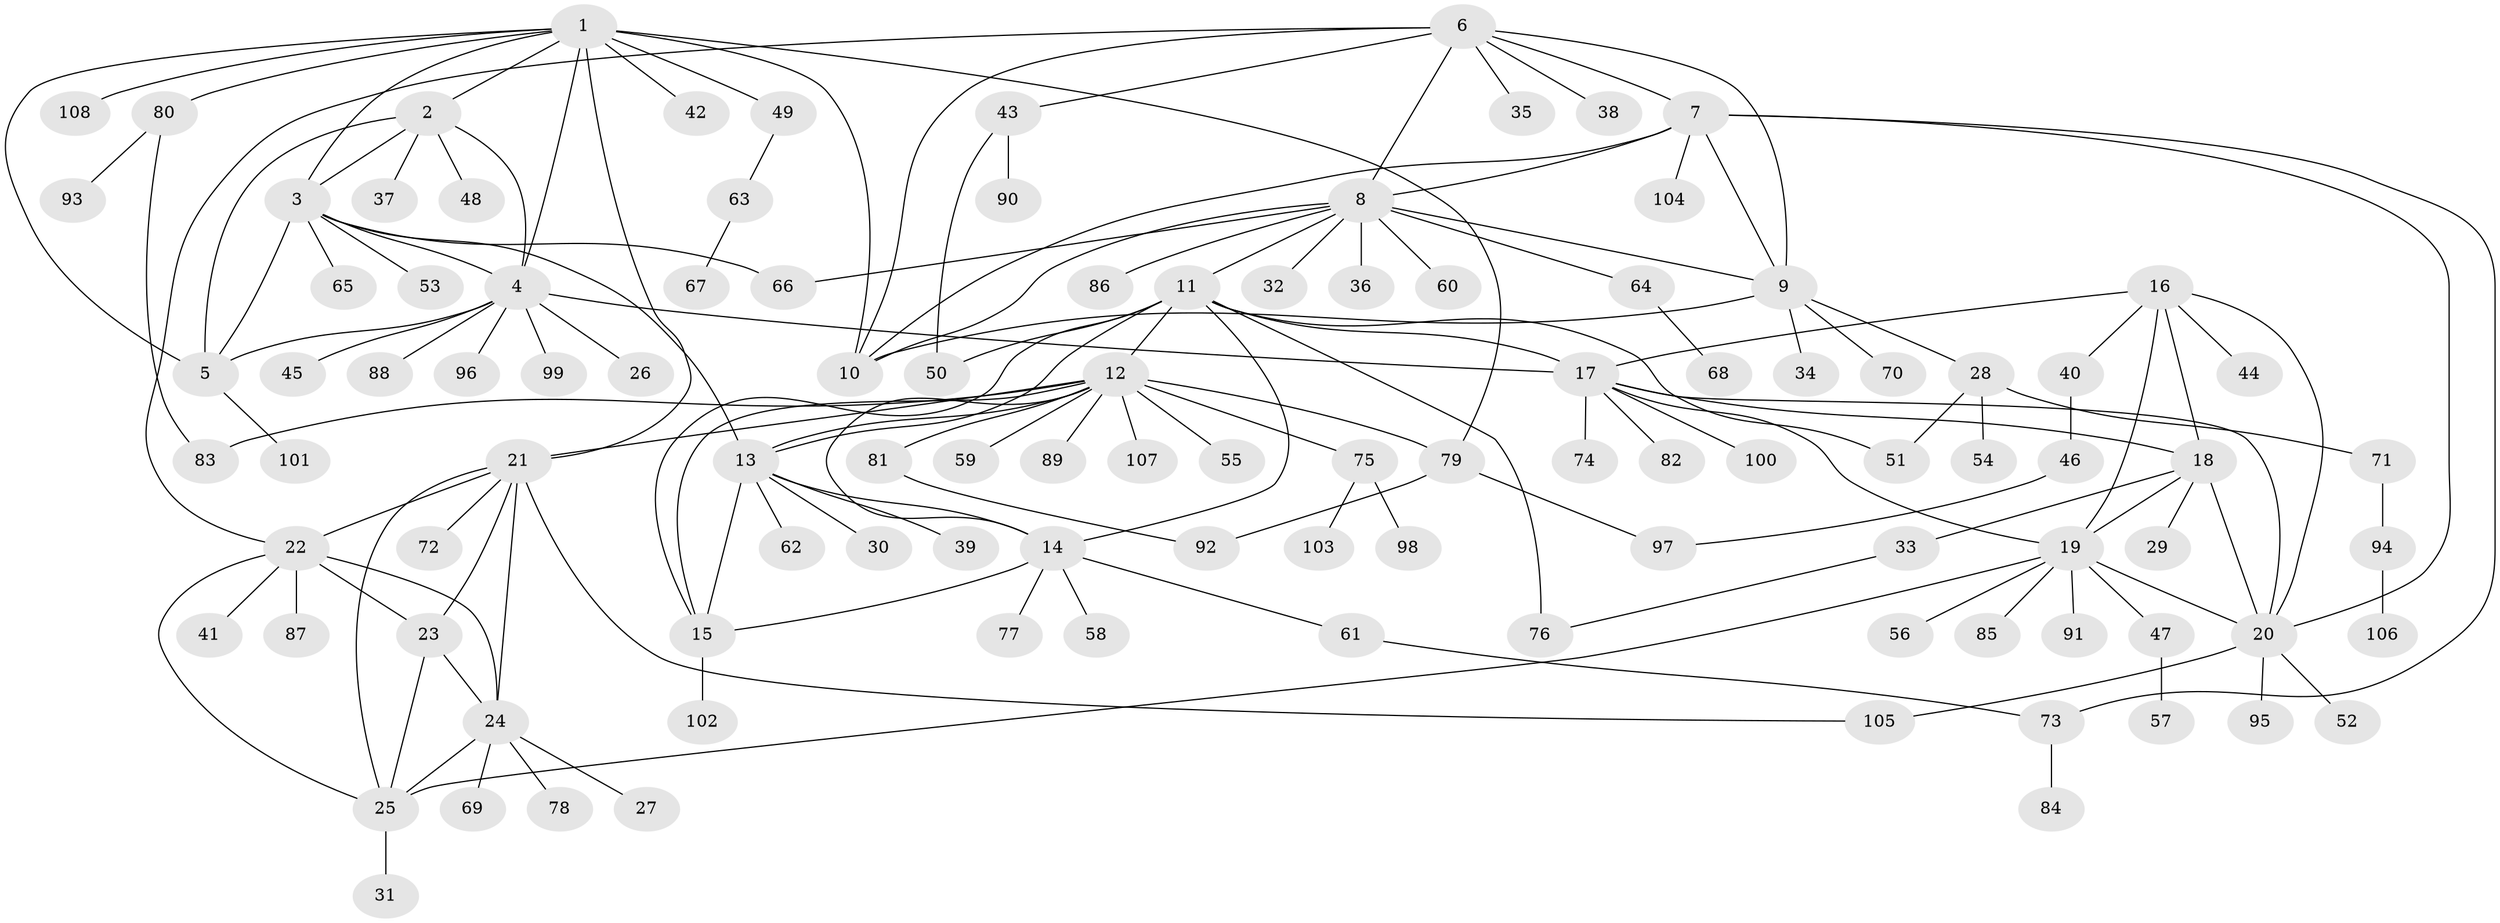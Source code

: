 // Generated by graph-tools (version 1.1) at 2025/15/03/09/25 04:15:49]
// undirected, 108 vertices, 153 edges
graph export_dot {
graph [start="1"]
  node [color=gray90,style=filled];
  1;
  2;
  3;
  4;
  5;
  6;
  7;
  8;
  9;
  10;
  11;
  12;
  13;
  14;
  15;
  16;
  17;
  18;
  19;
  20;
  21;
  22;
  23;
  24;
  25;
  26;
  27;
  28;
  29;
  30;
  31;
  32;
  33;
  34;
  35;
  36;
  37;
  38;
  39;
  40;
  41;
  42;
  43;
  44;
  45;
  46;
  47;
  48;
  49;
  50;
  51;
  52;
  53;
  54;
  55;
  56;
  57;
  58;
  59;
  60;
  61;
  62;
  63;
  64;
  65;
  66;
  67;
  68;
  69;
  70;
  71;
  72;
  73;
  74;
  75;
  76;
  77;
  78;
  79;
  80;
  81;
  82;
  83;
  84;
  85;
  86;
  87;
  88;
  89;
  90;
  91;
  92;
  93;
  94;
  95;
  96;
  97;
  98;
  99;
  100;
  101;
  102;
  103;
  104;
  105;
  106;
  107;
  108;
  1 -- 2;
  1 -- 3;
  1 -- 4;
  1 -- 5;
  1 -- 10;
  1 -- 21;
  1 -- 42;
  1 -- 49;
  1 -- 79;
  1 -- 80;
  1 -- 108;
  2 -- 3;
  2 -- 4;
  2 -- 5;
  2 -- 37;
  2 -- 48;
  3 -- 4;
  3 -- 5;
  3 -- 13;
  3 -- 53;
  3 -- 65;
  3 -- 66;
  4 -- 5;
  4 -- 17;
  4 -- 26;
  4 -- 45;
  4 -- 88;
  4 -- 96;
  4 -- 99;
  5 -- 101;
  6 -- 7;
  6 -- 8;
  6 -- 9;
  6 -- 10;
  6 -- 22;
  6 -- 35;
  6 -- 38;
  6 -- 43;
  7 -- 8;
  7 -- 9;
  7 -- 10;
  7 -- 20;
  7 -- 73;
  7 -- 104;
  8 -- 9;
  8 -- 10;
  8 -- 11;
  8 -- 32;
  8 -- 36;
  8 -- 60;
  8 -- 64;
  8 -- 66;
  8 -- 86;
  9 -- 10;
  9 -- 28;
  9 -- 34;
  9 -- 70;
  11 -- 12;
  11 -- 13;
  11 -- 14;
  11 -- 15;
  11 -- 17;
  11 -- 50;
  11 -- 51;
  11 -- 76;
  12 -- 13;
  12 -- 14;
  12 -- 15;
  12 -- 21;
  12 -- 55;
  12 -- 59;
  12 -- 75;
  12 -- 79;
  12 -- 81;
  12 -- 83;
  12 -- 89;
  12 -- 107;
  13 -- 14;
  13 -- 15;
  13 -- 30;
  13 -- 39;
  13 -- 62;
  14 -- 15;
  14 -- 58;
  14 -- 61;
  14 -- 77;
  15 -- 102;
  16 -- 17;
  16 -- 18;
  16 -- 19;
  16 -- 20;
  16 -- 40;
  16 -- 44;
  17 -- 18;
  17 -- 19;
  17 -- 20;
  17 -- 74;
  17 -- 82;
  17 -- 100;
  18 -- 19;
  18 -- 20;
  18 -- 29;
  18 -- 33;
  19 -- 20;
  19 -- 25;
  19 -- 47;
  19 -- 56;
  19 -- 85;
  19 -- 91;
  20 -- 52;
  20 -- 95;
  20 -- 105;
  21 -- 22;
  21 -- 23;
  21 -- 24;
  21 -- 25;
  21 -- 72;
  21 -- 105;
  22 -- 23;
  22 -- 24;
  22 -- 25;
  22 -- 41;
  22 -- 87;
  23 -- 24;
  23 -- 25;
  24 -- 25;
  24 -- 27;
  24 -- 69;
  24 -- 78;
  25 -- 31;
  28 -- 51;
  28 -- 54;
  28 -- 71;
  33 -- 76;
  40 -- 46;
  43 -- 50;
  43 -- 90;
  46 -- 97;
  47 -- 57;
  49 -- 63;
  61 -- 73;
  63 -- 67;
  64 -- 68;
  71 -- 94;
  73 -- 84;
  75 -- 98;
  75 -- 103;
  79 -- 92;
  79 -- 97;
  80 -- 83;
  80 -- 93;
  81 -- 92;
  94 -- 106;
}
